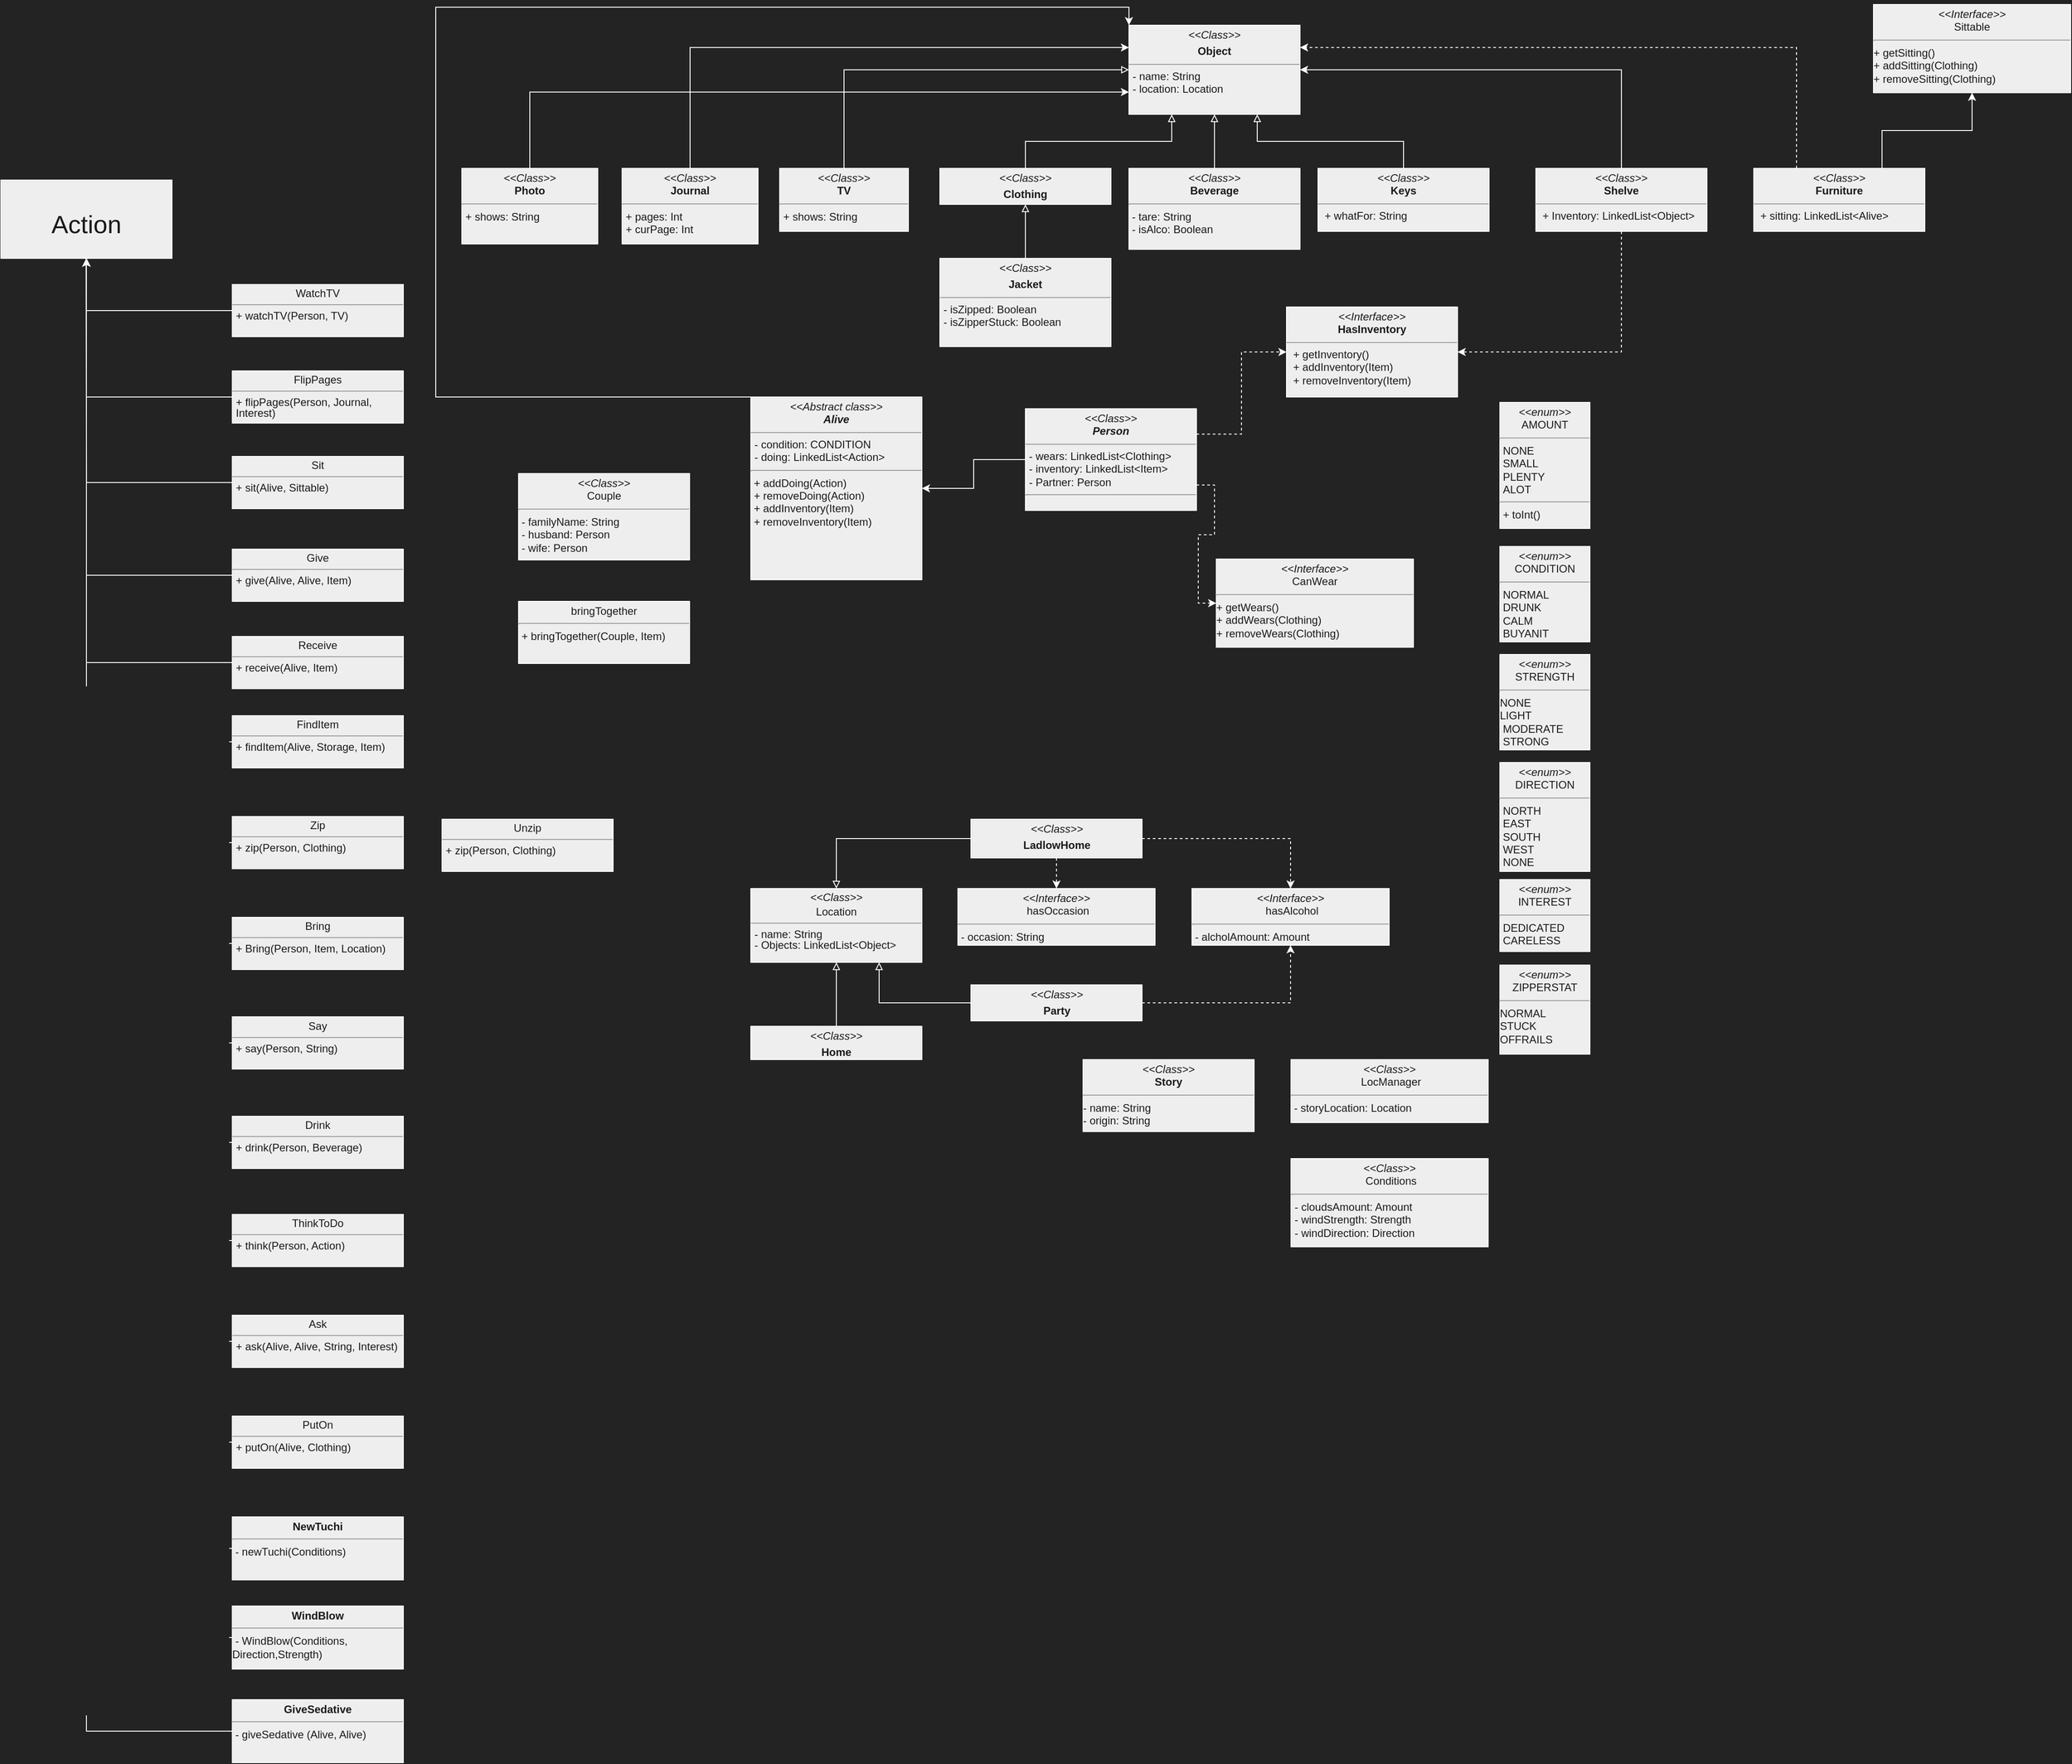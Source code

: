 <mxfile version="22.1.18" type="github">
  <diagram name="Page-1" id="b5b7bab2-c9e2-2cf4-8b2a-24fd1a2a6d21">
    <mxGraphModel dx="2396" dy="2460" grid="0" gridSize="10" guides="1" tooltips="1" connect="1" arrows="1" fold="1" page="1" pageScale="1" pageWidth="850" pageHeight="1400" background="#232323" math="0" shadow="0">
      <root>
        <mxCell id="0" />
        <mxCell id="1" parent="0" />
        <mxCell id="K-Vc1FuilTu3pUunZq-h-46" style="edgeStyle=orthogonalEdgeStyle;rounded=0;orthogonalLoop=1;jettySize=auto;html=1;exitX=0.5;exitY=0;exitDx=0;exitDy=0;entryX=0;entryY=0;entryDx=0;entryDy=0;strokeColor=#FFFFFF;" parent="1" source="SKdy1-YhQ8MqGWsLNDs1-13" target="SKdy1-YhQ8MqGWsLNDs1-14" edge="1">
          <mxGeometry relative="1" as="geometry">
            <Array as="points">
              <mxPoint x="-340" y="414" />
              <mxPoint x="-340" y="-19" />
              <mxPoint x="430" y="-19" />
            </Array>
          </mxGeometry>
        </mxCell>
        <mxCell id="SKdy1-YhQ8MqGWsLNDs1-13" value="&lt;p style=&quot;margin:0px;margin-top:4px;text-align:center;&quot;&gt;&lt;i&gt;&amp;lt;&amp;lt;Abstract class&amp;gt;&amp;gt;&lt;/i&gt;&lt;br&gt;&lt;b&gt;&lt;i&gt;Alive&lt;/i&gt;&lt;/b&gt;&lt;/p&gt;&lt;hr size=&quot;1&quot;&gt;&lt;p style=&quot;margin:0px;margin-left:4px;&quot;&gt;- condition: CONDITION&lt;br&gt;&lt;/p&gt;&lt;p style=&quot;margin:0px;margin-left:4px;&quot;&gt;- doing: LinkedList&amp;lt;Action&amp;gt;&lt;/p&gt;&lt;hr&gt;&amp;nbsp;+ addDoing(Action)&lt;br&gt;&amp;nbsp;+ removeDoing(Action)&lt;br&gt;&amp;nbsp;+ addInventory(Item)&lt;br&gt;&amp;nbsp;+ removeInventory(Item)" style="verticalAlign=top;align=left;overflow=fill;fontSize=12;fontFamily=Helvetica;html=1;whiteSpace=wrap;labelBackgroundColor=none;fillColor=#EEEEEE;strokeColor=#FFFFFF;fontColor=#1A1A1A;" parent="1" vertex="1">
          <mxGeometry x="10" y="414" width="190" height="203" as="geometry" />
        </mxCell>
        <mxCell id="SKdy1-YhQ8MqGWsLNDs1-14" value="&lt;p style=&quot;margin:0px;margin-top:4px;text-align:center;&quot;&gt;&lt;i&gt;&amp;lt;&amp;lt;&lt;/i&gt;&lt;i&gt;Class&amp;gt;&amp;gt;&lt;/i&gt;&lt;/p&gt;&lt;p style=&quot;margin:0px;margin-top:4px;text-align:center;&quot;&gt;&lt;b&gt;Object&lt;/b&gt;&lt;/p&gt;&lt;hr size=&quot;1&quot;&gt;&lt;p style=&quot;margin:0px;margin-left:4px;&quot;&gt;- name: String&lt;br&gt;&lt;/p&gt;&lt;p style=&quot;margin:0px;margin-left:4px;&quot;&gt;- location: Location&lt;/p&gt;&lt;p style=&quot;margin:0px;margin-left:4px;&quot;&gt;&lt;br&gt;&lt;/p&gt;" style="verticalAlign=top;align=left;overflow=fill;fontSize=12;fontFamily=Helvetica;html=1;whiteSpace=wrap;labelBackgroundColor=none;fillColor=#EEEEEE;strokeColor=#FFFFFF;fontColor=#1A1A1A;" parent="1" vertex="1">
          <mxGeometry x="430" y="1" width="190" height="99" as="geometry" />
        </mxCell>
        <mxCell id="mvq6jaq57gErZufW6YVs-2" style="edgeStyle=orthogonalEdgeStyle;rounded=0;orthogonalLoop=1;jettySize=auto;html=1;exitX=0.5;exitY=0;exitDx=0;exitDy=0;entryX=0.5;entryY=1;entryDx=0;entryDy=0;endArrow=block;endFill=0;labelBackgroundColor=none;strokeColor=#FFFFFF;fontColor=default;" parent="1" source="SKdy1-YhQ8MqGWsLNDs1-17" target="mvq6jaq57gErZufW6YVs-1" edge="1">
          <mxGeometry relative="1" as="geometry" />
        </mxCell>
        <mxCell id="SKdy1-YhQ8MqGWsLNDs1-17" value="&lt;p style=&quot;margin:0px;margin-top:4px;text-align:center;&quot;&gt;&lt;i&gt;&amp;lt;&amp;lt;Class&lt;/i&gt;&lt;i&gt;&amp;gt;&amp;gt;&lt;/i&gt;&lt;/p&gt;&lt;p style=&quot;margin:0px;margin-top:4px;text-align:center;&quot;&gt;&lt;b&gt;Jacket&lt;/b&gt;&lt;/p&gt;&lt;hr size=&quot;1&quot;&gt;&lt;p style=&quot;margin:0px;margin-left:4px;&quot;&gt;- isZipped: Boolean&lt;/p&gt;&lt;p style=&quot;margin:0px;margin-left:4px;&quot;&gt;- isZipperStuck: Boolean&lt;/p&gt;" style="verticalAlign=top;align=left;overflow=fill;fontSize=12;fontFamily=Helvetica;html=1;whiteSpace=wrap;labelBackgroundColor=none;fillColor=#EEEEEE;strokeColor=#FFFFFF;fontColor=#1A1A1A;" parent="1" vertex="1">
          <mxGeometry x="220" y="260" width="190" height="98" as="geometry" />
        </mxCell>
        <mxCell id="2JTOaVfzzxr4hcnv4jL0-3" style="edgeStyle=orthogonalEdgeStyle;rounded=0;orthogonalLoop=1;jettySize=auto;html=1;exitX=0.5;exitY=0;exitDx=0;exitDy=0;entryX=0.5;entryY=1;entryDx=0;entryDy=0;endArrow=block;endFill=0;labelBackgroundColor=none;strokeColor=#FFFFFF;fontColor=default;" parent="1" source="SKdy1-YhQ8MqGWsLNDs1-18" target="SKdy1-YhQ8MqGWsLNDs1-14" edge="1">
          <mxGeometry relative="1" as="geometry" />
        </mxCell>
        <mxCell id="SKdy1-YhQ8MqGWsLNDs1-18" value="&lt;p style=&quot;margin:0px;margin-top:4px;text-align:center;&quot;&gt;&lt;i&gt;&amp;lt;&amp;lt;Class&amp;gt;&amp;gt;&lt;/i&gt;&lt;br&gt;&lt;b&gt;Beverage&lt;/b&gt;&lt;/p&gt;&lt;hr&gt;&amp;nbsp;- tare: String&lt;br&gt;&amp;nbsp;- isAlco: Boolean&lt;br&gt;&lt;p style=&quot;margin:0px;margin-top:4px;text-align:center;&quot;&gt;&lt;b&gt;&lt;br&gt;&lt;/b&gt;&lt;/p&gt;&lt;p style=&quot;margin:0px;margin-left:4px;&quot;&gt;&lt;br&gt;&lt;/p&gt;" style="verticalAlign=top;align=left;overflow=fill;fontSize=12;fontFamily=Helvetica;html=1;whiteSpace=wrap;labelBackgroundColor=none;fillColor=#EEEEEE;strokeColor=#FFFFFF;fontColor=#1A1A1A;" parent="1" vertex="1">
          <mxGeometry x="430" y="160" width="190" height="90" as="geometry" />
        </mxCell>
        <mxCell id="2JTOaVfzzxr4hcnv4jL0-2" style="edgeStyle=orthogonalEdgeStyle;rounded=0;orthogonalLoop=1;jettySize=auto;html=1;exitX=0.5;exitY=0;exitDx=0;exitDy=0;entryX=0.75;entryY=1;entryDx=0;entryDy=0;endArrow=block;endFill=0;labelBackgroundColor=none;strokeColor=#FFFFFF;fontColor=default;" parent="1" source="jRrTDeGObSxWZ0-UT_TB-3" target="SKdy1-YhQ8MqGWsLNDs1-14" edge="1">
          <mxGeometry relative="1" as="geometry" />
        </mxCell>
        <mxCell id="jRrTDeGObSxWZ0-UT_TB-3" value="&lt;p style=&quot;margin:0px;margin-top:4px;text-align:center;&quot;&gt;&lt;i&gt;&amp;lt;&amp;lt;Class&amp;gt;&amp;gt;&lt;/i&gt;&lt;br&gt;&lt;b&gt;Keys&lt;/b&gt;&lt;/p&gt;&lt;hr size=&quot;1&quot;&gt;&lt;p style=&quot;margin:0px;margin-left:4px;&quot;&gt;&amp;nbsp;+ whatFor: String&lt;/p&gt;" style="verticalAlign=top;align=left;overflow=fill;fontSize=12;fontFamily=Helvetica;html=1;whiteSpace=wrap;labelBackgroundColor=none;fillColor=#EEEEEE;strokeColor=#FFFFFF;fontColor=#1A1A1A;" parent="1" vertex="1">
          <mxGeometry x="640" y="160" width="190" height="70" as="geometry" />
        </mxCell>
        <mxCell id="jRrTDeGObSxWZ0-UT_TB-11" value="&lt;p style=&quot;margin: 4px 0px 0px; text-align: center; line-height: 100%;&quot;&gt;&lt;i&gt;&amp;lt;&amp;lt;Сlass&lt;/i&gt;&lt;i&gt;&amp;gt;&amp;gt;&lt;/i&gt;&lt;/p&gt;&lt;p style=&quot;margin: 4px 0px 0px; text-align: center; line-height: 100%;&quot;&gt;Location&lt;/p&gt;&lt;hr style=&quot;line-height: 100%;&quot; size=&quot;1&quot;&gt;&lt;p style=&quot;margin: 0px 0px 0px 4px; line-height: 100%;&quot;&gt;- name: String&lt;/p&gt;&lt;p style=&quot;margin: 0px 0px 0px 4px; line-height: 100%;&quot;&gt;- Objects: LinkedList&amp;lt;Object&amp;gt;&lt;/p&gt;&lt;p style=&quot;margin: 0px 0px 0px 4px; line-height: 100%;&quot;&gt;&lt;br&gt;&lt;/p&gt;" style="verticalAlign=top;align=left;overflow=fill;fontSize=12;fontFamily=Helvetica;html=1;whiteSpace=wrap;labelBackgroundColor=none;fillColor=#EEEEEE;strokeColor=#FFFFFF;fontColor=#1A1A1A;" parent="1" vertex="1">
          <mxGeometry x="10" y="960" width="190" height="82" as="geometry" />
        </mxCell>
        <mxCell id="d48Iyv9rE-sc5_gkzPqc-8" style="edgeStyle=orthogonalEdgeStyle;rounded=0;orthogonalLoop=1;jettySize=auto;html=1;exitX=0.5;exitY=0;exitDx=0;exitDy=0;endArrow=block;endFill=0;labelBackgroundColor=none;strokeColor=#FFFFFF;fontColor=default;" parent="1" source="jRrTDeGObSxWZ0-UT_TB-27" target="jRrTDeGObSxWZ0-UT_TB-11" edge="1">
          <mxGeometry relative="1" as="geometry" />
        </mxCell>
        <mxCell id="jRrTDeGObSxWZ0-UT_TB-27" value="&lt;p style=&quot;margin:0px;margin-top:4px;text-align:center;&quot;&gt;&lt;i&gt;&amp;lt;&amp;lt;Class&lt;/i&gt;&lt;i&gt;&amp;gt;&amp;gt;&lt;/i&gt;&lt;/p&gt;&lt;p style=&quot;margin:0px;margin-top:4px;text-align:center;&quot;&gt;&lt;b&gt;Home&lt;/b&gt;&lt;/p&gt;" style="verticalAlign=top;align=left;overflow=fill;fontSize=12;fontFamily=Helvetica;html=1;whiteSpace=wrap;labelBackgroundColor=none;fillColor=#EEEEEE;strokeColor=#FFFFFF;fontColor=#1A1A1A;" parent="1" vertex="1">
          <mxGeometry x="10" y="1113" width="190" height="37" as="geometry" />
        </mxCell>
        <mxCell id="jRrTDeGObSxWZ0-UT_TB-67" value="&lt;p style=&quot;margin:0px;margin-top:4px;text-align:center;&quot;&gt;&lt;i&gt;&amp;lt;&amp;lt;Class&amp;gt;&amp;gt;&lt;/i&gt;&lt;br&gt;Couple&lt;/p&gt;&lt;hr&gt;&amp;nbsp;- familyName: String&lt;br&gt;&amp;nbsp;- husband: Person&lt;br&gt;&amp;nbsp;- wife: Person&lt;br&gt;&lt;br&gt;&lt;p style=&quot;margin:0px;margin-left:4px;&quot;&gt;&lt;br&gt;&lt;/p&gt;" style="verticalAlign=top;align=left;overflow=fill;fontSize=12;fontFamily=Helvetica;html=1;whiteSpace=wrap;labelBackgroundColor=none;fillColor=#EEEEEE;strokeColor=#FFFFFF;fontColor=#1A1A1A;" parent="1" vertex="1">
          <mxGeometry x="-248" y="499" width="190" height="96" as="geometry" />
        </mxCell>
        <mxCell id="jRrTDeGObSxWZ0-UT_TB-91" style="edgeStyle=orthogonalEdgeStyle;rounded=0;orthogonalLoop=1;jettySize=auto;html=1;exitX=0.5;exitY=0;exitDx=0;exitDy=0;entryX=0;entryY=0.5;entryDx=0;entryDy=0;endArrow=block;endFill=0;labelBackgroundColor=none;strokeColor=#FFFFFF;fontColor=default;" parent="1" source="jRrTDeGObSxWZ0-UT_TB-86" target="SKdy1-YhQ8MqGWsLNDs1-14" edge="1">
          <mxGeometry relative="1" as="geometry" />
        </mxCell>
        <mxCell id="jRrTDeGObSxWZ0-UT_TB-86" value="&lt;p style=&quot;margin:0px;margin-top:4px;text-align:center;&quot;&gt;&lt;i&gt;&amp;lt;&amp;lt;Class&amp;gt;&amp;gt;&lt;/i&gt;&lt;br&gt;&lt;b&gt;TV&lt;/b&gt;&lt;/p&gt;&lt;hr&gt;&lt;p style=&quot;margin:0px;margin-left:4px;&quot;&gt;+ shows: String&lt;/p&gt;" style="verticalAlign=top;align=left;overflow=fill;fontSize=12;fontFamily=Helvetica;html=1;whiteSpace=wrap;labelBackgroundColor=none;fillColor=#EEEEEE;strokeColor=#FFFFFF;fontColor=#1A1A1A;" parent="1" vertex="1">
          <mxGeometry x="42" y="160" width="143" height="70" as="geometry" />
        </mxCell>
        <mxCell id="jRrTDeGObSxWZ0-UT_TB-128" value="&lt;p style=&quot;margin:0px;margin-top:4px;text-align:center;&quot;&gt;&lt;i&gt;&amp;lt;&amp;lt;enum&amp;gt;&amp;gt;&lt;/i&gt;&lt;br&gt;AMOUNT&lt;/p&gt;&lt;hr&gt;&amp;nbsp;NONE&lt;br&gt;&amp;nbsp;SMALL&lt;br&gt;&amp;nbsp;PLENTY&lt;br&gt;&amp;nbsp;ALOT&amp;nbsp;&lt;br&gt;&lt;hr&gt;&amp;nbsp;+ toInt()" style="verticalAlign=top;align=left;overflow=fill;fontSize=12;fontFamily=Helvetica;html=1;whiteSpace=wrap;labelBackgroundColor=none;fillColor=#EEEEEE;strokeColor=#FFFFFF;fontColor=#1A1A1A;" parent="1" vertex="1">
          <mxGeometry x="842" y="420" width="100" height="140" as="geometry" />
        </mxCell>
        <mxCell id="jRrTDeGObSxWZ0-UT_TB-129" value="&lt;p style=&quot;margin:0px;margin-top:4px;text-align:center;&quot;&gt;&lt;i&gt;&amp;lt;&amp;lt;enum&amp;gt;&amp;gt;&lt;/i&gt;&lt;br&gt;STRENGTH&lt;/p&gt;&lt;hr&gt;NONE&amp;nbsp;&lt;br&gt;LIGHT&lt;br&gt;&amp;nbsp;MODERATE&lt;br&gt;&amp;nbsp;STRONG" style="verticalAlign=top;align=left;overflow=fill;fontSize=12;fontFamily=Helvetica;html=1;whiteSpace=wrap;labelBackgroundColor=none;fillColor=#EEEEEE;strokeColor=#FFFFFF;fontColor=#1A1A1A;" parent="1" vertex="1">
          <mxGeometry x="842" y="700" width="100" height="106" as="geometry" />
        </mxCell>
        <mxCell id="jRrTDeGObSxWZ0-UT_TB-130" value="&lt;p style=&quot;margin:0px;margin-top:4px;text-align:center;&quot;&gt;&lt;i&gt;&amp;lt;&amp;lt;enum&amp;gt;&amp;gt;&lt;/i&gt;&lt;br&gt;DIRECTION&lt;/p&gt;&lt;hr&gt;&amp;nbsp;NORTH&lt;br&gt;&amp;nbsp;EAST&lt;br&gt;&amp;nbsp;SOUTH&lt;br&gt;&amp;nbsp;WEST&lt;br&gt;&amp;nbsp;NONE" style="verticalAlign=top;align=left;overflow=fill;fontSize=12;fontFamily=Helvetica;html=1;whiteSpace=wrap;labelBackgroundColor=none;fillColor=#EEEEEE;strokeColor=#FFFFFF;fontColor=#1A1A1A;" parent="1" vertex="1">
          <mxGeometry x="842" y="820" width="100" height="121" as="geometry" />
        </mxCell>
        <mxCell id="d48Iyv9rE-sc5_gkzPqc-3" style="edgeStyle=orthogonalEdgeStyle;rounded=0;orthogonalLoop=1;jettySize=auto;html=1;exitX=1;exitY=0.5;exitDx=0;exitDy=0;dashed=1;labelBackgroundColor=none;strokeColor=#FFFFFF;fontColor=default;" parent="1" source="GxpxrrHeTi3ucbBAU_x5-2" target="jfg0mAN_Pcw7M2xcIWgb-20" edge="1">
          <mxGeometry relative="1" as="geometry" />
        </mxCell>
        <mxCell id="d48Iyv9rE-sc5_gkzPqc-4" style="edgeStyle=orthogonalEdgeStyle;rounded=0;orthogonalLoop=1;jettySize=auto;html=1;exitX=0.5;exitY=1;exitDx=0;exitDy=0;entryX=0.5;entryY=0;entryDx=0;entryDy=0;dashed=1;labelBackgroundColor=none;strokeColor=#FFFFFF;fontColor=default;" parent="1" source="GxpxrrHeTi3ucbBAU_x5-2" target="jfg0mAN_Pcw7M2xcIWgb-1" edge="1">
          <mxGeometry relative="1" as="geometry" />
        </mxCell>
        <mxCell id="d48Iyv9rE-sc5_gkzPqc-5" style="edgeStyle=orthogonalEdgeStyle;rounded=0;orthogonalLoop=1;jettySize=auto;html=1;exitX=0;exitY=0.5;exitDx=0;exitDy=0;entryX=0.5;entryY=0;entryDx=0;entryDy=0;endArrow=block;endFill=0;labelBackgroundColor=none;strokeColor=#FFFFFF;fontColor=default;" parent="1" source="GxpxrrHeTi3ucbBAU_x5-2" target="jRrTDeGObSxWZ0-UT_TB-11" edge="1">
          <mxGeometry relative="1" as="geometry" />
        </mxCell>
        <mxCell id="GxpxrrHeTi3ucbBAU_x5-2" value="&lt;p style=&quot;margin:0px;margin-top:4px;text-align:center;&quot;&gt;&lt;i&gt;&amp;lt;&amp;lt;Class&lt;/i&gt;&lt;i&gt;&amp;gt;&amp;gt;&lt;/i&gt;&lt;/p&gt;&lt;p style=&quot;margin:0px;margin-top:4px;text-align:center;&quot;&gt;&lt;b&gt;LadlowHome&lt;/b&gt;&lt;/p&gt;" style="verticalAlign=top;align=left;overflow=fill;fontSize=12;fontFamily=Helvetica;html=1;whiteSpace=wrap;labelBackgroundColor=none;fillColor=#EEEEEE;strokeColor=#FFFFFF;fontColor=#1A1A1A;" parent="1" vertex="1">
          <mxGeometry x="254.5" y="883" width="190" height="43" as="geometry" />
        </mxCell>
        <mxCell id="49lOu38Vku09HcyN88f1-1" value="&lt;p style=&quot;margin:0px;margin-top:4px;text-align:center;&quot;&gt;&lt;i&gt;&amp;lt;&amp;lt;enum&amp;gt;&amp;gt;&lt;/i&gt;&lt;br&gt;INTEREST&lt;/p&gt;&lt;hr&gt;&amp;nbsp;DEDICATED&lt;br&gt;&amp;nbsp;CARELESS" style="verticalAlign=top;align=left;overflow=fill;fontSize=12;fontFamily=Helvetica;html=1;whiteSpace=wrap;labelBackgroundColor=none;fillColor=#EEEEEE;strokeColor=#FFFFFF;fontColor=#1A1A1A;" parent="1" vertex="1">
          <mxGeometry x="842" y="950" width="100" height="80" as="geometry" />
        </mxCell>
        <mxCell id="49lOu38Vku09HcyN88f1-8" value="&lt;p style=&quot;margin:0px;margin-top:4px;text-align:center;&quot;&gt;&lt;i&gt;&amp;lt;&amp;lt;Class&amp;gt;&amp;gt;&lt;/i&gt;&lt;br&gt;&amp;nbsp;Conditions&lt;/p&gt;&lt;hr&gt;&lt;p style=&quot;margin:0px;margin-left:4px;&quot;&gt;- cloudsAmount: Amount&lt;br&gt;&lt;/p&gt;&lt;p style=&quot;border-color: var(--border-color); margin: 0px 0px 0px 4px;&quot;&gt;- windStrength: Strength&lt;br style=&quot;border-color: var(--border-color);&quot;&gt;&lt;/p&gt;&lt;p style=&quot;border-color: var(--border-color); margin: 0px 0px 0px 4px;&quot;&gt;- windDirection: Direction&lt;/p&gt;&lt;p style=&quot;border-color: var(--border-color); margin: 0px 0px 0px 4px;&quot;&gt;&lt;br&gt;&lt;/p&gt;&lt;p style=&quot;margin:0px;margin-left:4px;&quot;&gt;&lt;br&gt;&lt;/p&gt;&lt;p style=&quot;margin:0px;margin-left:4px;&quot;&gt;&lt;br&gt;&lt;/p&gt;&lt;p style=&quot;margin:0px;margin-left:4px;&quot;&gt;&lt;br&gt;&lt;/p&gt;" style="verticalAlign=top;align=left;overflow=fill;fontSize=12;fontFamily=Helvetica;html=1;whiteSpace=wrap;labelBackgroundColor=none;fillColor=#EEEEEE;strokeColor=#FFFFFF;fontColor=#1A1A1A;" parent="1" vertex="1">
          <mxGeometry x="610" y="1260" width="219" height="98" as="geometry" />
        </mxCell>
        <mxCell id="49lOu38Vku09HcyN88f1-11" value="&lt;p style=&quot;margin:0px;margin-top:4px;text-align:center;&quot;&gt;&lt;i&gt;&amp;lt;&amp;lt;Class&amp;gt;&amp;gt;&lt;/i&gt;&lt;br&gt;&amp;nbsp;LocManager&lt;/p&gt;&lt;hr&gt;&amp;nbsp;- storyLocation: Location&lt;br&gt;&lt;p style=&quot;margin:0px;margin-left:4px;&quot;&gt;&lt;br&gt;&lt;/p&gt;" style="verticalAlign=top;align=left;overflow=fill;fontSize=12;fontFamily=Helvetica;html=1;whiteSpace=wrap;labelBackgroundColor=none;fillColor=#EEEEEE;strokeColor=#FFFFFF;fontColor=#1A1A1A;" parent="1" vertex="1">
          <mxGeometry x="610" y="1150" width="219" height="70" as="geometry" />
        </mxCell>
        <mxCell id="2JTOaVfzzxr4hcnv4jL0-1" style="edgeStyle=orthogonalEdgeStyle;rounded=0;orthogonalLoop=1;jettySize=auto;html=1;exitX=0.5;exitY=0;exitDx=0;exitDy=0;entryX=0.25;entryY=1;entryDx=0;entryDy=0;endArrow=block;endFill=0;labelBackgroundColor=none;strokeColor=#FFFFFF;fontColor=default;" parent="1" source="mvq6jaq57gErZufW6YVs-1" target="SKdy1-YhQ8MqGWsLNDs1-14" edge="1">
          <mxGeometry relative="1" as="geometry" />
        </mxCell>
        <mxCell id="mvq6jaq57gErZufW6YVs-1" value="&lt;p style=&quot;margin:0px;margin-top:4px;text-align:center;&quot;&gt;&lt;i&gt;&amp;lt;&amp;lt;Class&lt;/i&gt;&lt;i&gt;&amp;gt;&amp;gt;&lt;/i&gt;&lt;/p&gt;&lt;p style=&quot;margin:0px;margin-top:4px;text-align:center;&quot;&gt;&lt;b&gt;Clothing&lt;/b&gt;&lt;/p&gt;&lt;p style=&quot;margin:0px;margin-left:4px;&quot;&gt;&lt;br&gt;&lt;/p&gt;" style="verticalAlign=top;align=left;overflow=fill;fontSize=12;fontFamily=Helvetica;html=1;whiteSpace=wrap;labelBackgroundColor=none;fillColor=#EEEEEE;strokeColor=#FFFFFF;fontColor=#1A1A1A;" parent="1" vertex="1">
          <mxGeometry x="220" y="160" width="190" height="40" as="geometry" />
        </mxCell>
        <mxCell id="jfg0mAN_Pcw7M2xcIWgb-1" value="&lt;p style=&quot;margin:0px;margin-top:4px;text-align:center;&quot;&gt;&lt;i&gt;&amp;lt;&amp;lt;Interface&amp;gt;&amp;gt;&lt;/i&gt;&lt;br&gt;&amp;nbsp;hasOccasion&lt;/p&gt;&lt;hr&gt;&amp;nbsp;- occasion: String&lt;br&gt;&lt;p style=&quot;margin:0px;margin-left:4px;&quot;&gt;&lt;br&gt;&lt;/p&gt;" style="verticalAlign=top;align=left;overflow=fill;fontSize=12;fontFamily=Helvetica;html=1;whiteSpace=wrap;labelBackgroundColor=none;fillColor=#EEEEEE;strokeColor=#FFFFFF;fontColor=#1A1A1A;" parent="1" vertex="1">
          <mxGeometry x="240" y="960" width="219" height="63" as="geometry" />
        </mxCell>
        <mxCell id="jfg0mAN_Pcw7M2xcIWgb-20" value="&lt;p style=&quot;margin:0px;margin-top:4px;text-align:center;&quot;&gt;&lt;i&gt;&amp;lt;&amp;lt;Interface&amp;gt;&amp;gt;&lt;/i&gt;&lt;br&gt;&amp;nbsp;hasAlcohol&lt;/p&gt;&lt;hr&gt;&amp;nbsp;- alcholAmount: Amount&lt;br&gt;&lt;p style=&quot;margin:0px;margin-left:4px;&quot;&gt;&lt;br&gt;&lt;/p&gt;" style="verticalAlign=top;align=left;overflow=fill;fontSize=12;fontFamily=Helvetica;html=1;whiteSpace=wrap;labelBackgroundColor=none;fillColor=#EEEEEE;strokeColor=#FFFFFF;fontColor=#1A1A1A;" parent="1" vertex="1">
          <mxGeometry x="500" y="960" width="219" height="63" as="geometry" />
        </mxCell>
        <mxCell id="d48Iyv9rE-sc5_gkzPqc-6" style="edgeStyle=orthogonalEdgeStyle;rounded=0;orthogonalLoop=1;jettySize=auto;html=1;exitX=1;exitY=0.5;exitDx=0;exitDy=0;dashed=1;labelBackgroundColor=none;strokeColor=#FFFFFF;fontColor=default;" parent="1" source="jfg0mAN_Pcw7M2xcIWgb-22" target="jfg0mAN_Pcw7M2xcIWgb-20" edge="1">
          <mxGeometry relative="1" as="geometry" />
        </mxCell>
        <mxCell id="d48Iyv9rE-sc5_gkzPqc-7" style="edgeStyle=orthogonalEdgeStyle;rounded=0;orthogonalLoop=1;jettySize=auto;html=1;exitX=0;exitY=0.5;exitDx=0;exitDy=0;entryX=0.75;entryY=1;entryDx=0;entryDy=0;endArrow=block;endFill=0;labelBackgroundColor=none;strokeColor=#FFFFFF;fontColor=default;" parent="1" source="jfg0mAN_Pcw7M2xcIWgb-22" target="jRrTDeGObSxWZ0-UT_TB-11" edge="1">
          <mxGeometry relative="1" as="geometry" />
        </mxCell>
        <mxCell id="jfg0mAN_Pcw7M2xcIWgb-22" value="&lt;p style=&quot;margin:0px;margin-top:4px;text-align:center;&quot;&gt;&lt;i&gt;&amp;lt;&amp;lt;Class&lt;/i&gt;&lt;i&gt;&amp;gt;&amp;gt;&lt;/i&gt;&lt;/p&gt;&lt;p style=&quot;margin:0px;margin-top:4px;text-align:center;&quot;&gt;&lt;b&gt;Party&lt;/b&gt;&lt;/p&gt;" style="verticalAlign=top;align=left;overflow=fill;fontSize=12;fontFamily=Helvetica;html=1;whiteSpace=wrap;labelBackgroundColor=none;fillColor=#EEEEEE;strokeColor=#FFFFFF;fontColor=#1A1A1A;" parent="1" vertex="1">
          <mxGeometry x="254.5" y="1067" width="190" height="40" as="geometry" />
        </mxCell>
        <mxCell id="d48Iyv9rE-sc5_gkzPqc-1" value="&lt;p style=&quot;margin:0px;margin-top:4px;text-align:center;&quot;&gt;&lt;i&gt;&amp;lt;&amp;lt;enum&amp;gt;&amp;gt;&lt;/i&gt;&lt;br&gt;CONDITION&lt;/p&gt;&lt;hr&gt;&amp;nbsp;NORMAL&lt;br&gt;&amp;nbsp;DRUNK&lt;br&gt;&amp;nbsp;CALM&lt;br&gt;&amp;nbsp;BUYANIT" style="verticalAlign=top;align=left;overflow=fill;fontSize=12;fontFamily=Helvetica;html=1;whiteSpace=wrap;labelBackgroundColor=none;fillColor=#EEEEEE;strokeColor=#FFFFFF;fontColor=#1A1A1A;" parent="1" vertex="1">
          <mxGeometry x="842" y="580" width="100" height="106" as="geometry" />
        </mxCell>
        <mxCell id="K-Vc1FuilTu3pUunZq-h-1" value="&lt;p style=&quot;margin:0px;margin-top:4px;text-align:center;&quot;&gt;&lt;i&gt;&amp;lt;&amp;lt;Interface&amp;gt;&amp;gt;&lt;/i&gt;&lt;br&gt;CanWear&lt;/p&gt;&lt;hr&gt;+ getWears()&lt;br&gt;+ addWears(Clothing)&lt;br&gt;+ removeWears(Clothing)&lt;br&gt;&lt;p style=&quot;margin:0px;margin-left:4px;&quot;&gt;&lt;br&gt;&lt;/p&gt;" style="verticalAlign=top;align=left;overflow=fill;fontSize=12;fontFamily=Helvetica;html=1;whiteSpace=wrap;labelBackgroundColor=none;fillColor=#EEEEEE;strokeColor=#FFFFFF;fontColor=#1A1A1A;" parent="1" vertex="1">
          <mxGeometry x="527" y="594" width="219" height="98" as="geometry" />
        </mxCell>
        <mxCell id="K-Vc1FuilTu3pUunZq-h-49" style="edgeStyle=orthogonalEdgeStyle;rounded=0;orthogonalLoop=1;jettySize=auto;html=1;exitX=0;exitY=0.5;exitDx=0;exitDy=0;strokeColor=#FFFFFF;" parent="1" source="K-Vc1FuilTu3pUunZq-h-2" target="K-Vc1FuilTu3pUunZq-h-48" edge="1">
          <mxGeometry relative="1" as="geometry" />
        </mxCell>
        <mxCell id="K-Vc1FuilTu3pUunZq-h-2" value="&lt;p style=&quot;margin: 4px 0px 0px; text-align: center; line-height: 100%;&quot;&gt;WatchTV&lt;/p&gt;&lt;hr style=&quot;line-height: 100%;&quot; size=&quot;1&quot;&gt;&lt;p style=&quot;margin: 0px 0px 0px 4px; line-height: 100%;&quot;&gt;+ watchTV(Person, TV)&lt;/p&gt;" style="verticalAlign=top;align=left;overflow=fill;fontSize=12;fontFamily=Helvetica;html=1;whiteSpace=wrap;labelBackgroundColor=none;fillColor=#EEEEEE;strokeColor=#FFFFFF;fontColor=#1A1A1A;" parent="1" vertex="1">
          <mxGeometry x="-566" y="289" width="190" height="58" as="geometry" />
        </mxCell>
        <mxCell id="K-Vc1FuilTu3pUunZq-h-50" style="edgeStyle=orthogonalEdgeStyle;rounded=0;orthogonalLoop=1;jettySize=auto;html=1;exitX=0;exitY=0.5;exitDx=0;exitDy=0;strokeColor=#FFFFFF;" parent="1" source="K-Vc1FuilTu3pUunZq-h-3" target="K-Vc1FuilTu3pUunZq-h-48" edge="1">
          <mxGeometry relative="1" as="geometry" />
        </mxCell>
        <mxCell id="K-Vc1FuilTu3pUunZq-h-3" value="&lt;p style=&quot;margin: 4px 0px 0px; text-align: center; line-height: 100%;&quot;&gt;FlipPages&lt;/p&gt;&lt;hr style=&quot;line-height: 100%;&quot; size=&quot;1&quot;&gt;&lt;p style=&quot;margin: 0px 0px 0px 4px; line-height: 100%;&quot;&gt;+ flipPages(Person, Journal, Interest)&lt;/p&gt;" style="verticalAlign=top;align=left;overflow=fill;fontSize=12;fontFamily=Helvetica;html=1;whiteSpace=wrap;labelBackgroundColor=none;fillColor=#EEEEEE;strokeColor=#FFFFFF;fontColor=#1A1A1A;" parent="1" vertex="1">
          <mxGeometry x="-566" y="385" width="190" height="58" as="geometry" />
        </mxCell>
        <mxCell id="K-Vc1FuilTu3pUunZq-h-59" style="edgeStyle=orthogonalEdgeStyle;rounded=0;orthogonalLoop=1;jettySize=auto;html=1;exitX=0;exitY=0.5;exitDx=0;exitDy=0;strokeColor=#FFFFFF;" parent="1" source="K-Vc1FuilTu3pUunZq-h-4" target="K-Vc1FuilTu3pUunZq-h-48" edge="1">
          <mxGeometry relative="1" as="geometry" />
        </mxCell>
        <mxCell id="K-Vc1FuilTu3pUunZq-h-4" value="&lt;p style=&quot;margin: 4px 0px 0px; text-align: center; line-height: 100%;&quot;&gt;Drink&lt;/p&gt;&lt;hr style=&quot;line-height: 100%;&quot; size=&quot;1&quot;&gt;&lt;p style=&quot;margin: 0px 0px 0px 4px; line-height: 100%;&quot;&gt;+ drink(Person, Beverage)&lt;/p&gt;" style="verticalAlign=top;align=left;overflow=fill;fontSize=12;fontFamily=Helvetica;html=1;whiteSpace=wrap;labelBackgroundColor=none;fillColor=#EEEEEE;strokeColor=#FFFFFF;fontColor=#1A1A1A;" parent="1" vertex="1">
          <mxGeometry x="-566" y="1213" width="190" height="58" as="geometry" />
        </mxCell>
        <mxCell id="K-Vc1FuilTu3pUunZq-h-51" style="edgeStyle=orthogonalEdgeStyle;rounded=0;orthogonalLoop=1;jettySize=auto;html=1;exitX=0;exitY=0.5;exitDx=0;exitDy=0;strokeColor=#FFFFFF;" parent="1" source="K-Vc1FuilTu3pUunZq-h-5" edge="1">
          <mxGeometry relative="1" as="geometry">
            <mxPoint x="-728.429" y="244" as="targetPoint" />
          </mxGeometry>
        </mxCell>
        <mxCell id="K-Vc1FuilTu3pUunZq-h-5" value="&lt;p style=&quot;margin: 4px 0px 0px; text-align: center; line-height: 100%;&quot;&gt;Sit&lt;/p&gt;&lt;hr style=&quot;line-height: 100%;&quot; size=&quot;1&quot;&gt;&lt;p style=&quot;margin: 0px 0px 0px 4px; line-height: 100%;&quot;&gt;+ sit(Alive, Sittable)&lt;/p&gt;" style="verticalAlign=top;align=left;overflow=fill;fontSize=12;fontFamily=Helvetica;html=1;whiteSpace=wrap;labelBackgroundColor=none;fillColor=#EEEEEE;strokeColor=#FFFFFF;fontColor=#1A1A1A;" parent="1" vertex="1">
          <mxGeometry x="-566" y="480" width="190" height="58" as="geometry" />
        </mxCell>
        <mxCell id="K-Vc1FuilTu3pUunZq-h-57" style="edgeStyle=orthogonalEdgeStyle;rounded=0;orthogonalLoop=1;jettySize=auto;html=1;exitX=0;exitY=0.5;exitDx=0;exitDy=0;strokeColor=#FFFFFF;" parent="1" source="K-Vc1FuilTu3pUunZq-h-6" target="K-Vc1FuilTu3pUunZq-h-48" edge="1">
          <mxGeometry relative="1" as="geometry" />
        </mxCell>
        <mxCell id="K-Vc1FuilTu3pUunZq-h-6" value="&lt;p style=&quot;margin: 4px 0px 0px; text-align: center; line-height: 100%;&quot;&gt;Bring&lt;/p&gt;&lt;hr style=&quot;line-height: 100%;&quot; size=&quot;1&quot;&gt;&lt;p style=&quot;margin: 0px 0px 0px 4px; line-height: 100%;&quot;&gt;+ Bring(Person, Item, Location)&lt;/p&gt;" style="verticalAlign=top;align=left;overflow=fill;fontSize=12;fontFamily=Helvetica;html=1;whiteSpace=wrap;labelBackgroundColor=none;fillColor=#EEEEEE;strokeColor=#FFFFFF;fontColor=#1A1A1A;" parent="1" vertex="1">
          <mxGeometry x="-566" y="992" width="190" height="58" as="geometry" />
        </mxCell>
        <mxCell id="K-Vc1FuilTu3pUunZq-h-52" style="edgeStyle=orthogonalEdgeStyle;rounded=0;orthogonalLoop=1;jettySize=auto;html=1;exitX=0;exitY=0.5;exitDx=0;exitDy=0;strokeColor=#FFFFFF;" parent="1" source="K-Vc1FuilTu3pUunZq-h-7" target="K-Vc1FuilTu3pUunZq-h-48" edge="1">
          <mxGeometry relative="1" as="geometry" />
        </mxCell>
        <mxCell id="K-Vc1FuilTu3pUunZq-h-7" value="&lt;p style=&quot;margin: 4px 0px 0px; text-align: center; line-height: 100%;&quot;&gt;Give&lt;/p&gt;&lt;hr style=&quot;line-height: 100%;&quot; size=&quot;1&quot;&gt;&lt;p style=&quot;margin: 0px 0px 0px 4px; line-height: 100%;&quot;&gt;+ give(Alive, Alive, Item)&lt;/p&gt;" style="verticalAlign=top;align=left;overflow=fill;fontSize=12;fontFamily=Helvetica;html=1;whiteSpace=wrap;labelBackgroundColor=none;fillColor=#EEEEEE;strokeColor=#FFFFFF;fontColor=#1A1A1A;" parent="1" vertex="1">
          <mxGeometry x="-566" y="583" width="190" height="58" as="geometry" />
        </mxCell>
        <mxCell id="K-Vc1FuilTu3pUunZq-h-58" style="edgeStyle=orthogonalEdgeStyle;rounded=0;orthogonalLoop=1;jettySize=auto;html=1;exitX=0;exitY=0.5;exitDx=0;exitDy=0;strokeColor=#FFFFFF;" parent="1" source="K-Vc1FuilTu3pUunZq-h-8" target="K-Vc1FuilTu3pUunZq-h-48" edge="1">
          <mxGeometry relative="1" as="geometry" />
        </mxCell>
        <mxCell id="K-Vc1FuilTu3pUunZq-h-8" value="&lt;p style=&quot;margin: 4px 0px 0px; text-align: center; line-height: 100%;&quot;&gt;Say&lt;/p&gt;&lt;hr style=&quot;line-height: 100%;&quot; size=&quot;1&quot;&gt;&lt;p style=&quot;margin: 0px 0px 0px 4px; line-height: 100%;&quot;&gt;+ say(Person, String)&lt;/p&gt;" style="verticalAlign=top;align=left;overflow=fill;fontSize=12;fontFamily=Helvetica;html=1;whiteSpace=wrap;labelBackgroundColor=none;fillColor=#EEEEEE;strokeColor=#FFFFFF;fontColor=#1A1A1A;" parent="1" vertex="1">
          <mxGeometry x="-566" y="1102.5" width="190" height="58" as="geometry" />
        </mxCell>
        <mxCell id="K-Vc1FuilTu3pUunZq-h-55" style="edgeStyle=orthogonalEdgeStyle;rounded=0;orthogonalLoop=1;jettySize=auto;html=1;exitX=0;exitY=0.5;exitDx=0;exitDy=0;strokeColor=#FFFFFF;" parent="1" source="K-Vc1FuilTu3pUunZq-h-9" target="K-Vc1FuilTu3pUunZq-h-48" edge="1">
          <mxGeometry relative="1" as="geometry" />
        </mxCell>
        <mxCell id="K-Vc1FuilTu3pUunZq-h-9" value="&lt;p style=&quot;margin: 4px 0px 0px; text-align: center; line-height: 100%;&quot;&gt;FindItem&lt;/p&gt;&lt;hr style=&quot;line-height: 100%;&quot; size=&quot;1&quot;&gt;&lt;p style=&quot;margin: 0px 0px 0px 4px; line-height: 100%;&quot;&gt;+ findItem(Alive, Storage, Item)&lt;/p&gt;" style="verticalAlign=top;align=left;overflow=fill;fontSize=12;fontFamily=Helvetica;html=1;whiteSpace=wrap;labelBackgroundColor=none;fillColor=#EEEEEE;strokeColor=#FFFFFF;fontColor=#1A1A1A;" parent="1" vertex="1">
          <mxGeometry x="-566" y="768" width="190" height="58" as="geometry" />
        </mxCell>
        <mxCell id="K-Vc1FuilTu3pUunZq-h-56" style="edgeStyle=orthogonalEdgeStyle;rounded=0;orthogonalLoop=1;jettySize=auto;html=1;exitX=0;exitY=0.5;exitDx=0;exitDy=0;strokeColor=#FFFFFF;" parent="1" source="K-Vc1FuilTu3pUunZq-h-11" target="K-Vc1FuilTu3pUunZq-h-48" edge="1">
          <mxGeometry relative="1" as="geometry" />
        </mxCell>
        <mxCell id="K-Vc1FuilTu3pUunZq-h-11" value="&lt;p style=&quot;margin: 4px 0px 0px; text-align: center; line-height: 100%;&quot;&gt;Zip&lt;/p&gt;&lt;hr style=&quot;line-height: 100%;&quot; size=&quot;1&quot;&gt;&lt;p style=&quot;margin: 0px 0px 0px 4px; line-height: 100%;&quot;&gt;+ zip(Person, Clothing)&lt;/p&gt;" style="verticalAlign=top;align=left;overflow=fill;fontSize=12;fontFamily=Helvetica;html=1;whiteSpace=wrap;labelBackgroundColor=none;fillColor=#EEEEEE;strokeColor=#FFFFFF;fontColor=#1A1A1A;" parent="1" vertex="1">
          <mxGeometry x="-566" y="880" width="190" height="58" as="geometry" />
        </mxCell>
        <mxCell id="K-Vc1FuilTu3pUunZq-h-12" value="&lt;p style=&quot;margin:0px;margin-top:4px;text-align:center;&quot;&gt;&lt;i&gt;&amp;lt;&amp;lt;Interface&amp;gt;&amp;gt;&lt;/i&gt;&lt;br&gt;&lt;b&gt;HasInventory&lt;/b&gt;&lt;/p&gt;&lt;hr size=&quot;1&quot;&gt;&lt;p style=&quot;margin:0px;margin-left:4px;&quot;&gt;&amp;nbsp;+ getInventory()&lt;/p&gt;&lt;p style=&quot;margin:0px;margin-left:4px;&quot;&gt;&amp;nbsp;+ addInventory(Item)&lt;/p&gt;&lt;p style=&quot;margin:0px;margin-left:4px;&quot;&gt;&lt;span style=&quot;white-space: pre;&quot;&gt;&amp;nbsp;+ removeInventory(Item)&lt;/span&gt;&lt;/p&gt;" style="verticalAlign=top;align=left;overflow=fill;fontSize=12;fontFamily=Helvetica;html=1;whiteSpace=wrap;labelBackgroundColor=none;fillColor=#EEEEEE;strokeColor=#FFFFFF;fontColor=#1A1A1A;" parent="1" vertex="1">
          <mxGeometry x="605" y="314" width="190" height="100" as="geometry" />
        </mxCell>
        <mxCell id="K-Vc1FuilTu3pUunZq-h-23" style="edgeStyle=orthogonalEdgeStyle;rounded=0;orthogonalLoop=1;jettySize=auto;html=1;exitX=0.5;exitY=0;exitDx=0;exitDy=0;entryX=1;entryY=0.5;entryDx=0;entryDy=0;strokeColor=#FFFFFF;" parent="1" source="K-Vc1FuilTu3pUunZq-h-13" target="SKdy1-YhQ8MqGWsLNDs1-14" edge="1">
          <mxGeometry relative="1" as="geometry" />
        </mxCell>
        <mxCell id="K-Vc1FuilTu3pUunZq-h-25" style="edgeStyle=orthogonalEdgeStyle;rounded=0;orthogonalLoop=1;jettySize=auto;html=1;exitX=0.5;exitY=1;exitDx=0;exitDy=0;entryX=1;entryY=0.5;entryDx=0;entryDy=0;strokeColor=#FFFFFF;dashed=1;" parent="1" source="K-Vc1FuilTu3pUunZq-h-13" target="K-Vc1FuilTu3pUunZq-h-12" edge="1">
          <mxGeometry relative="1" as="geometry" />
        </mxCell>
        <mxCell id="K-Vc1FuilTu3pUunZq-h-13" value="&lt;p style=&quot;margin:0px;margin-top:4px;text-align:center;&quot;&gt;&lt;i&gt;&amp;lt;&amp;lt;Class&amp;gt;&amp;gt;&lt;/i&gt;&lt;br&gt;&lt;b&gt;Shelve&lt;/b&gt;&lt;/p&gt;&lt;hr size=&quot;1&quot;&gt;&lt;p style=&quot;margin:0px;margin-left:4px;&quot;&gt;&amp;nbsp;+ Inventory: LinkedList&amp;lt;Object&amp;gt;&lt;/p&gt;" style="verticalAlign=top;align=left;overflow=fill;fontSize=12;fontFamily=Helvetica;html=1;whiteSpace=wrap;labelBackgroundColor=none;fillColor=#EEEEEE;strokeColor=#FFFFFF;fontColor=#1A1A1A;" parent="1" vertex="1">
          <mxGeometry x="882" y="160" width="190" height="70" as="geometry" />
        </mxCell>
        <mxCell id="K-Vc1FuilTu3pUunZq-h-60" style="edgeStyle=orthogonalEdgeStyle;rounded=0;orthogonalLoop=1;jettySize=auto;html=1;exitX=0;exitY=0.5;exitDx=0;exitDy=0;strokeColor=#FFFFFF;" parent="1" source="K-Vc1FuilTu3pUunZq-h-16" target="K-Vc1FuilTu3pUunZq-h-48" edge="1">
          <mxGeometry relative="1" as="geometry" />
        </mxCell>
        <mxCell id="K-Vc1FuilTu3pUunZq-h-16" value="&lt;p style=&quot;margin: 4px 0px 0px; text-align: center; line-height: 100%;&quot;&gt;ThinkToDo&lt;/p&gt;&lt;hr style=&quot;line-height: 100%;&quot; size=&quot;1&quot;&gt;&lt;p style=&quot;margin: 0px 0px 0px 4px; line-height: 100%;&quot;&gt;+ think(Person, Action)&lt;/p&gt;" style="verticalAlign=top;align=left;overflow=fill;fontSize=12;fontFamily=Helvetica;html=1;whiteSpace=wrap;labelBackgroundColor=none;fillColor=#EEEEEE;strokeColor=#FFFFFF;fontColor=#1A1A1A;" parent="1" vertex="1">
          <mxGeometry x="-566" y="1322" width="190" height="58" as="geometry" />
        </mxCell>
        <mxCell id="K-Vc1FuilTu3pUunZq-h-17" value="&lt;p style=&quot;margin:0px;margin-top:4px;text-align:center;&quot;&gt;&lt;i&gt;&amp;lt;&amp;lt;Class&amp;gt;&amp;gt;&lt;/i&gt;&lt;br&gt;&lt;b&gt;Story&lt;/b&gt;&lt;/p&gt;&lt;hr&gt;- name: String&amp;nbsp;&lt;br&gt;- origin: String&lt;br&gt;&lt;p style=&quot;margin:0px;margin-left:4px;&quot;&gt;&lt;br&gt;&lt;/p&gt;" style="verticalAlign=top;align=left;overflow=fill;fontSize=12;fontFamily=Helvetica;html=1;whiteSpace=wrap;labelBackgroundColor=none;fillColor=#EEEEEE;strokeColor=#FFFFFF;fontColor=#1A1A1A;" parent="1" vertex="1">
          <mxGeometry x="379" y="1150" width="190" height="80" as="geometry" />
        </mxCell>
        <mxCell id="K-Vc1FuilTu3pUunZq-h-61" style="edgeStyle=orthogonalEdgeStyle;rounded=0;orthogonalLoop=1;jettySize=auto;html=1;exitX=0;exitY=0.5;exitDx=0;exitDy=0;strokeColor=#FFFFFF;" parent="1" source="K-Vc1FuilTu3pUunZq-h-18" target="K-Vc1FuilTu3pUunZq-h-48" edge="1">
          <mxGeometry relative="1" as="geometry" />
        </mxCell>
        <mxCell id="K-Vc1FuilTu3pUunZq-h-18" value="&lt;p style=&quot;margin: 4px 0px 0px; text-align: center; line-height: 100%;&quot;&gt;Ask&lt;/p&gt;&lt;hr style=&quot;line-height: 100%;&quot; size=&quot;1&quot;&gt;&lt;p style=&quot;margin: 0px 0px 0px 4px; line-height: 100%;&quot;&gt;+ ask(Alive, Alive, String, Interest)&lt;/p&gt;" style="verticalAlign=top;align=left;overflow=fill;fontSize=12;fontFamily=Helvetica;html=1;whiteSpace=wrap;labelBackgroundColor=none;fillColor=#EEEEEE;strokeColor=#FFFFFF;fontColor=#1A1A1A;" parent="1" vertex="1">
          <mxGeometry x="-566" y="1434" width="190" height="58" as="geometry" />
        </mxCell>
        <mxCell id="K-Vc1FuilTu3pUunZq-h-62" style="edgeStyle=orthogonalEdgeStyle;rounded=0;orthogonalLoop=1;jettySize=auto;html=1;exitX=0;exitY=0.5;exitDx=0;exitDy=0;strokeColor=#FFFFFF;" parent="1" source="K-Vc1FuilTu3pUunZq-h-19" target="K-Vc1FuilTu3pUunZq-h-48" edge="1">
          <mxGeometry relative="1" as="geometry" />
        </mxCell>
        <mxCell id="K-Vc1FuilTu3pUunZq-h-19" value="&lt;p style=&quot;margin: 4px 0px 0px; text-align: center; line-height: 100%;&quot;&gt;PutOn&lt;/p&gt;&lt;hr style=&quot;line-height: 100%;&quot; size=&quot;1&quot;&gt;&lt;p style=&quot;margin: 0px 0px 0px 4px; line-height: 100%;&quot;&gt;+ putOn(Alive, Clothing)&lt;/p&gt;" style="verticalAlign=top;align=left;overflow=fill;fontSize=12;fontFamily=Helvetica;html=1;whiteSpace=wrap;labelBackgroundColor=none;fillColor=#EEEEEE;strokeColor=#FFFFFF;fontColor=#1A1A1A;" parent="1" vertex="1">
          <mxGeometry x="-566" y="1546" width="190" height="58" as="geometry" />
        </mxCell>
        <mxCell id="K-Vc1FuilTu3pUunZq-h-29" style="edgeStyle=orthogonalEdgeStyle;rounded=0;orthogonalLoop=1;jettySize=auto;html=1;exitX=1;exitY=0.25;exitDx=0;exitDy=0;entryX=0;entryY=0.5;entryDx=0;entryDy=0;strokeColor=#FFFFFF;dashed=1;" parent="1" source="K-Vc1FuilTu3pUunZq-h-27" target="K-Vc1FuilTu3pUunZq-h-12" edge="1">
          <mxGeometry relative="1" as="geometry" />
        </mxCell>
        <mxCell id="K-Vc1FuilTu3pUunZq-h-30" style="edgeStyle=orthogonalEdgeStyle;rounded=0;orthogonalLoop=1;jettySize=auto;html=1;exitX=1;exitY=0.75;exitDx=0;exitDy=0;entryX=0;entryY=0.5;entryDx=0;entryDy=0;strokeColor=#FFFFFF;dashed=1;" parent="1" source="K-Vc1FuilTu3pUunZq-h-27" target="K-Vc1FuilTu3pUunZq-h-1" edge="1">
          <mxGeometry relative="1" as="geometry" />
        </mxCell>
        <mxCell id="K-Vc1FuilTu3pUunZq-h-31" style="edgeStyle=orthogonalEdgeStyle;rounded=0;orthogonalLoop=1;jettySize=auto;html=1;exitX=0;exitY=0.5;exitDx=0;exitDy=0;strokeColor=#FFFFFF;" parent="1" source="K-Vc1FuilTu3pUunZq-h-27" target="SKdy1-YhQ8MqGWsLNDs1-13" edge="1">
          <mxGeometry relative="1" as="geometry" />
        </mxCell>
        <mxCell id="K-Vc1FuilTu3pUunZq-h-27" value="&lt;p style=&quot;margin:0px;margin-top:4px;text-align:center;&quot;&gt;&lt;i&gt;&amp;lt;&amp;lt;Class&amp;gt;&amp;gt;&lt;/i&gt;&lt;br&gt;&lt;b&gt;&lt;i&gt;Person&lt;/i&gt;&lt;/b&gt;&lt;/p&gt;&lt;hr size=&quot;1&quot;&gt;&lt;p style=&quot;margin:0px;margin-left:4px;&quot;&gt;- wears: LinkedList&amp;lt;Clothing&amp;gt;&lt;br&gt;&lt;/p&gt;&lt;p style=&quot;margin:0px;margin-left:4px;&quot;&gt;- inventory: LinkedList&amp;lt;Item&amp;gt;&lt;/p&gt;&lt;p style=&quot;margin:0px;margin-left:4px;&quot;&gt;- Partner: Person&lt;/p&gt;&lt;hr&gt;" style="verticalAlign=top;align=left;overflow=fill;fontSize=12;fontFamily=Helvetica;html=1;whiteSpace=wrap;labelBackgroundColor=none;fillColor=#EEEEEE;strokeColor=#FFFFFF;fontColor=#1A1A1A;" parent="1" vertex="1">
          <mxGeometry x="315" y="427" width="190" height="113" as="geometry" />
        </mxCell>
        <mxCell id="K-Vc1FuilTu3pUunZq-h-32" value="&lt;p style=&quot;margin:0px;margin-top:4px;text-align:center;&quot;&gt;bringTogether&lt;/p&gt;&lt;hr&gt;&amp;nbsp;+ bringTogether(Couple, Item)&lt;br&gt;&lt;p style=&quot;margin:0px;margin-left:4px;&quot;&gt;&lt;br&gt;&lt;/p&gt;" style="verticalAlign=top;align=left;overflow=fill;fontSize=12;fontFamily=Helvetica;html=1;whiteSpace=wrap;labelBackgroundColor=none;fillColor=#EEEEEE;strokeColor=#FFFFFF;fontColor=#1A1A1A;" parent="1" vertex="1">
          <mxGeometry x="-248" y="641" width="190" height="69" as="geometry" />
        </mxCell>
        <mxCell id="K-Vc1FuilTu3pUunZq-h-63" style="edgeStyle=orthogonalEdgeStyle;rounded=0;orthogonalLoop=1;jettySize=auto;html=1;exitX=0;exitY=0.5;exitDx=0;exitDy=0;strokeColor=#FFFFFF;" parent="1" source="K-Vc1FuilTu3pUunZq-h-33" target="K-Vc1FuilTu3pUunZq-h-48" edge="1">
          <mxGeometry relative="1" as="geometry" />
        </mxCell>
        <mxCell id="K-Vc1FuilTu3pUunZq-h-33" value="&lt;p style=&quot;margin:0px;margin-top:4px;text-align:center;&quot;&gt;&lt;b&gt;NewTuchi&lt;/b&gt;&lt;/p&gt;&lt;hr&gt;&amp;nbsp;- newTuchi(Conditions)&lt;br&gt;&lt;p style=&quot;margin:0px;margin-left:4px;&quot;&gt;&lt;br&gt;&lt;/p&gt;" style="verticalAlign=top;align=left;overflow=fill;fontSize=12;fontFamily=Helvetica;html=1;whiteSpace=wrap;labelBackgroundColor=none;fillColor=#EEEEEE;strokeColor=#FFFFFF;fontColor=#1A1A1A;" parent="1" vertex="1">
          <mxGeometry x="-566" y="1658" width="190" height="70" as="geometry" />
        </mxCell>
        <mxCell id="K-Vc1FuilTu3pUunZq-h-36" style="edgeStyle=orthogonalEdgeStyle;rounded=0;orthogonalLoop=1;jettySize=auto;html=1;exitX=0.5;exitY=0;exitDx=0;exitDy=0;entryX=0;entryY=0.25;entryDx=0;entryDy=0;strokeColor=#FFFFFF;" parent="1" source="K-Vc1FuilTu3pUunZq-h-35" target="SKdy1-YhQ8MqGWsLNDs1-14" edge="1">
          <mxGeometry relative="1" as="geometry" />
        </mxCell>
        <mxCell id="K-Vc1FuilTu3pUunZq-h-35" value="&lt;p style=&quot;margin:0px;margin-top:4px;text-align:center;&quot;&gt;&lt;i&gt;&amp;lt;&amp;lt;Class&amp;gt;&amp;gt;&lt;/i&gt;&lt;br&gt;&lt;b&gt;Journal&lt;/b&gt;&lt;/p&gt;&lt;hr&gt;&lt;p style=&quot;margin:0px;margin-left:4px;&quot;&gt;+ pages: Int&lt;/p&gt;&lt;p style=&quot;margin:0px;margin-left:4px;&quot;&gt;+ curPage: Int&lt;/p&gt;" style="verticalAlign=top;align=left;overflow=fill;fontSize=12;fontFamily=Helvetica;html=1;whiteSpace=wrap;labelBackgroundColor=none;fillColor=#EEEEEE;strokeColor=#FFFFFF;fontColor=#1A1A1A;" parent="1" vertex="1">
          <mxGeometry x="-133" y="160" width="151" height="84" as="geometry" />
        </mxCell>
        <mxCell id="K-Vc1FuilTu3pUunZq-h-41" style="edgeStyle=orthogonalEdgeStyle;rounded=0;orthogonalLoop=1;jettySize=auto;html=1;exitX=0.75;exitY=0;exitDx=0;exitDy=0;strokeColor=#FFFFFF;" parent="1" source="K-Vc1FuilTu3pUunZq-h-39" target="K-Vc1FuilTu3pUunZq-h-40" edge="1">
          <mxGeometry relative="1" as="geometry" />
        </mxCell>
        <mxCell id="K-Vc1FuilTu3pUunZq-h-42" style="edgeStyle=orthogonalEdgeStyle;rounded=0;orthogonalLoop=1;jettySize=auto;html=1;exitX=0.25;exitY=0;exitDx=0;exitDy=0;entryX=1;entryY=0.25;entryDx=0;entryDy=0;strokeColor=#FFFFFF;dashed=1;" parent="1" source="K-Vc1FuilTu3pUunZq-h-39" target="SKdy1-YhQ8MqGWsLNDs1-14" edge="1">
          <mxGeometry relative="1" as="geometry" />
        </mxCell>
        <mxCell id="K-Vc1FuilTu3pUunZq-h-39" value="&lt;p style=&quot;margin:0px;margin-top:4px;text-align:center;&quot;&gt;&lt;i&gt;&amp;lt;&amp;lt;Class&amp;gt;&amp;gt;&lt;/i&gt;&lt;br&gt;&lt;b&gt;Furniture&lt;/b&gt;&lt;/p&gt;&lt;hr size=&quot;1&quot;&gt;&lt;p style=&quot;margin:0px;margin-left:4px;&quot;&gt;&amp;nbsp;+ sitting: LinkedList&amp;lt;Alive&amp;gt;&lt;/p&gt;" style="verticalAlign=top;align=left;overflow=fill;fontSize=12;fontFamily=Helvetica;html=1;whiteSpace=wrap;labelBackgroundColor=none;fillColor=#EEEEEE;strokeColor=#FFFFFF;fontColor=#1A1A1A;" parent="1" vertex="1">
          <mxGeometry x="1124" y="160" width="190" height="70" as="geometry" />
        </mxCell>
        <mxCell id="K-Vc1FuilTu3pUunZq-h-40" value="&lt;p style=&quot;margin:0px;margin-top:4px;text-align:center;&quot;&gt;&lt;i&gt;&amp;lt;&amp;lt;Interface&amp;gt;&amp;gt;&lt;/i&gt;&lt;br&gt;Sittable&lt;/p&gt;&lt;hr&gt;+ getSitting()&lt;br&gt;+ addSitting(Clothing)&lt;br&gt;+ removeSitting(Clothing)&lt;br&gt;&lt;p style=&quot;margin:0px;margin-left:4px;&quot;&gt;&lt;br&gt;&lt;/p&gt;" style="verticalAlign=top;align=left;overflow=fill;fontSize=12;fontFamily=Helvetica;html=1;whiteSpace=wrap;labelBackgroundColor=none;fillColor=#EEEEEE;strokeColor=#FFFFFF;fontColor=#1A1A1A;" parent="1" vertex="1">
          <mxGeometry x="1257" y="-22" width="219" height="98" as="geometry" />
        </mxCell>
        <mxCell id="K-Vc1FuilTu3pUunZq-h-53" style="edgeStyle=orthogonalEdgeStyle;rounded=0;orthogonalLoop=1;jettySize=auto;html=1;exitX=0;exitY=0.5;exitDx=0;exitDy=0;strokeColor=#FFFFFF;" parent="1" source="K-Vc1FuilTu3pUunZq-h-43" target="K-Vc1FuilTu3pUunZq-h-48" edge="1">
          <mxGeometry relative="1" as="geometry" />
        </mxCell>
        <mxCell id="K-Vc1FuilTu3pUunZq-h-43" value="&lt;p style=&quot;margin: 4px 0px 0px; text-align: center; line-height: 100%;&quot;&gt;Receive&lt;/p&gt;&lt;hr style=&quot;line-height: 100%;&quot; size=&quot;1&quot;&gt;&lt;p style=&quot;margin: 0px 0px 0px 4px; line-height: 100%;&quot;&gt;+ receive(Alive, Item)&lt;/p&gt;" style="verticalAlign=top;align=left;overflow=fill;fontSize=12;fontFamily=Helvetica;html=1;whiteSpace=wrap;labelBackgroundColor=none;fillColor=#EEEEEE;strokeColor=#FFFFFF;fontColor=#1A1A1A;" parent="1" vertex="1">
          <mxGeometry x="-566" y="680" width="190" height="58" as="geometry" />
        </mxCell>
        <mxCell id="K-Vc1FuilTu3pUunZq-h-44" value="&lt;p style=&quot;margin:0px;margin-top:4px;text-align:center;&quot;&gt;&lt;i&gt;&amp;lt;&amp;lt;enum&amp;gt;&amp;gt;&lt;/i&gt;&lt;br&gt;ZIPPERSTAT&lt;/p&gt;&lt;hr&gt;NORMAL&amp;nbsp;&lt;br&gt;STUCK&lt;br&gt;OFFRAILS&lt;br&gt;" style="verticalAlign=top;align=left;overflow=fill;fontSize=12;fontFamily=Helvetica;html=1;whiteSpace=wrap;labelBackgroundColor=none;fillColor=#EEEEEE;strokeColor=#FFFFFF;fontColor=#1A1A1A;" parent="1" vertex="1">
          <mxGeometry x="842" y="1045" width="100" height="99" as="geometry" />
        </mxCell>
        <mxCell id="K-Vc1FuilTu3pUunZq-h-45" value="&lt;p style=&quot;margin: 4px 0px 0px; text-align: center; line-height: 100%;&quot;&gt;Unzip&lt;/p&gt;&lt;hr style=&quot;line-height: 100%;&quot; size=&quot;1&quot;&gt;&lt;p style=&quot;margin: 0px 0px 0px 4px; line-height: 100%;&quot;&gt;+ zip(Person, Clothing)&lt;/p&gt;" style="verticalAlign=top;align=left;overflow=fill;fontSize=12;fontFamily=Helvetica;html=1;whiteSpace=wrap;labelBackgroundColor=none;fillColor=#EEEEEE;strokeColor=#FFFFFF;fontColor=#1A1A1A;" parent="1" vertex="1">
          <mxGeometry x="-333" y="883" width="190" height="58" as="geometry" />
        </mxCell>
        <mxCell id="K-Vc1FuilTu3pUunZq-h-47" style="edgeStyle=orthogonalEdgeStyle;rounded=0;orthogonalLoop=1;jettySize=auto;html=1;exitX=0.5;exitY=1;exitDx=0;exitDy=0;" parent="1" source="SKdy1-YhQ8MqGWsLNDs1-14" target="SKdy1-YhQ8MqGWsLNDs1-14" edge="1">
          <mxGeometry relative="1" as="geometry" />
        </mxCell>
        <mxCell id="K-Vc1FuilTu3pUunZq-h-48" value="&lt;p style=&quot;margin: 4px 0px 0px; line-height: 100%; font-size: 28px;&quot;&gt;&lt;br&gt;&lt;/p&gt;&lt;p style=&quot;margin: 4px 0px 0px; line-height: 100%; font-size: 28px;&quot;&gt;Action&lt;br&gt;&lt;/p&gt;" style="verticalAlign=top;align=center;overflow=fill;fontSize=12;fontFamily=Helvetica;html=1;whiteSpace=wrap;labelBackgroundColor=none;fillColor=#EEEEEE;strokeColor=#FFFFFF;fontColor=#1A1A1A;" parent="1" vertex="1">
          <mxGeometry x="-823" y="173" width="190" height="87" as="geometry" />
        </mxCell>
        <mxCell id="jgBgOINAGtRfkw7valr8-3" style="edgeStyle=orthogonalEdgeStyle;rounded=0;orthogonalLoop=1;jettySize=auto;html=1;exitX=0.5;exitY=0;exitDx=0;exitDy=0;entryX=0;entryY=0.75;entryDx=0;entryDy=0;strokeColor=#FFFFFF;" edge="1" parent="1" source="jgBgOINAGtRfkw7valr8-2" target="SKdy1-YhQ8MqGWsLNDs1-14">
          <mxGeometry relative="1" as="geometry" />
        </mxCell>
        <mxCell id="jgBgOINAGtRfkw7valr8-2" value="&lt;p style=&quot;margin:0px;margin-top:4px;text-align:center;&quot;&gt;&lt;i&gt;&amp;lt;&amp;lt;Class&amp;gt;&amp;gt;&lt;/i&gt;&lt;br&gt;&lt;b&gt;Photo&lt;/b&gt;&lt;/p&gt;&lt;hr&gt;&lt;p style=&quot;margin:0px;margin-left:4px;&quot;&gt;+ shows: String&lt;/p&gt;" style="verticalAlign=top;align=left;overflow=fill;fontSize=12;fontFamily=Helvetica;html=1;whiteSpace=wrap;labelBackgroundColor=none;fillColor=#EEEEEE;strokeColor=#FFFFFF;fontColor=#1A1A1A;" vertex="1" parent="1">
          <mxGeometry x="-311" y="160" width="151" height="84" as="geometry" />
        </mxCell>
        <mxCell id="jgBgOINAGtRfkw7valr8-5" style="edgeStyle=orthogonalEdgeStyle;rounded=0;orthogonalLoop=1;jettySize=auto;html=1;exitX=0;exitY=0.5;exitDx=0;exitDy=0;strokeColor=#FFFFFF;" edge="1" parent="1" source="jgBgOINAGtRfkw7valr8-4" target="K-Vc1FuilTu3pUunZq-h-48">
          <mxGeometry relative="1" as="geometry" />
        </mxCell>
        <mxCell id="jgBgOINAGtRfkw7valr8-4" value="&lt;p style=&quot;margin:0px;margin-top:4px;text-align:center;&quot;&gt;&lt;b&gt;WindBlow&lt;/b&gt;&lt;/p&gt;&lt;hr&gt;&amp;nbsp;- WindBlow(Conditions, Direction,Strength)&lt;br&gt;&lt;p style=&quot;margin:0px;margin-left:4px;&quot;&gt;&lt;br&gt;&lt;/p&gt;" style="verticalAlign=top;align=left;overflow=fill;fontSize=12;fontFamily=Helvetica;html=1;whiteSpace=wrap;labelBackgroundColor=none;fillColor=#EEEEEE;strokeColor=#FFFFFF;fontColor=#1A1A1A;" vertex="1" parent="1">
          <mxGeometry x="-566" y="1757" width="190" height="70" as="geometry" />
        </mxCell>
        <mxCell id="jgBgOINAGtRfkw7valr8-7" style="edgeStyle=orthogonalEdgeStyle;rounded=0;orthogonalLoop=1;jettySize=auto;html=1;exitX=0;exitY=0.5;exitDx=0;exitDy=0;strokeColor=#FFFFFF;" edge="1" parent="1" source="jgBgOINAGtRfkw7valr8-6" target="K-Vc1FuilTu3pUunZq-h-48">
          <mxGeometry relative="1" as="geometry" />
        </mxCell>
        <mxCell id="jgBgOINAGtRfkw7valr8-6" value="&lt;p style=&quot;margin:0px;margin-top:4px;text-align:center;&quot;&gt;&lt;b&gt;GiveSedative&lt;/b&gt;&lt;/p&gt;&lt;hr&gt;&amp;nbsp;- giveSedative (Alive, Alive)&lt;br&gt;&lt;p style=&quot;margin:0px;margin-left:4px;&quot;&gt;&lt;br&gt;&lt;/p&gt;" style="verticalAlign=top;align=left;overflow=fill;fontSize=12;fontFamily=Helvetica;html=1;whiteSpace=wrap;labelBackgroundColor=none;fillColor=#EEEEEE;strokeColor=#FFFFFF;fontColor=#1A1A1A;" vertex="1" parent="1">
          <mxGeometry x="-566" y="1861" width="190" height="70" as="geometry" />
        </mxCell>
      </root>
    </mxGraphModel>
  </diagram>
</mxfile>
